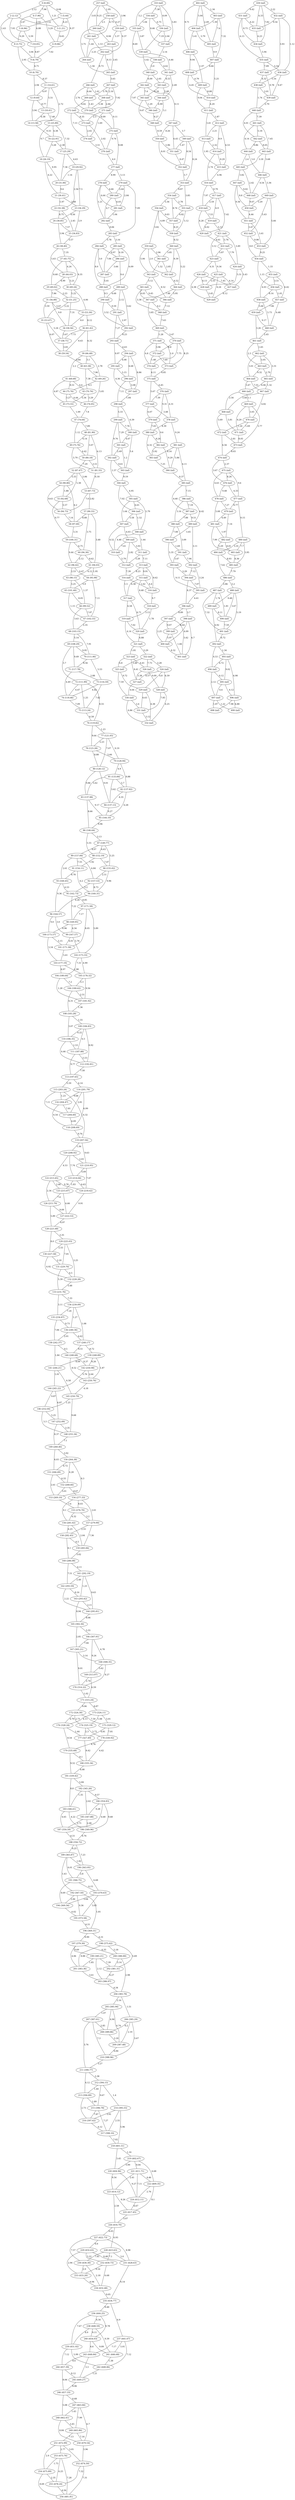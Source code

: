 graph G {
"0 (0.00)";
"1 (5.44)";
"2 (2.12)";
"3 (1.21)";
"4 (7.96)";
"5 (6.96)";
"6 (9.86)";
"7 (10.05)";
"8 (3.75)";
"9 (6.79)";
"10 (6.70)";
"11 (14.61)";
"12 (9.64)";
"13 (18.41)";
"14 (13.58)";
"15 (25.89)";
"16 (22.91)";
"17 (25.29)";
"18 (26.19)";
"19 (29.92)";
"20 (31.06)";
"21 (30.41)";
"22 (32.38)";
"23 (34.29)";
"24 (38.85)";
"25 (34.83)";
"26 (38.40)";
"27 (45.75)";
"28 (44.03)";
"29 (49.02)";
"30 (49.24)";
"31 (56.88)";
"32 (51.25)";
"33 (53.30)";
"34 (58.56)";
"35 (53.47)";
"36 (61.42)";
"37 (58.71)";
"38 (59.54)";
"39 (66.48)";
"40 (63.38)";
"41 (68.68)";
"42 (69.26)";
"43 (70.76)";
"44 (75.76)";
"45 (73.55)";
"46 (74.05)";
"47 (74.64)";
"48 (81.90)";
"49 (75.76)";
"50 (80.18)";
"51 (81.55)";
"52 (87.47)";
"53 (87.73)";
"54 (90.80)";
"55 (92.68)";
"56 (94.73)";
"57 (90.55)";
"58 (97.00)";
"59 (100.31)";
"60 (94.30)";
"61 (94.03)";
"62 (96.42)";
"63 (98.15)";
"64 (95.98)";
"65 (101.40)";
"66 (99.52)";
"67 (102.55)";
"68 (103.15)";
"69 (108.29)";
"70 (111.06)";
"71 (117.78)";
"72 (111.99)";
"73 (116.59)";
"74 (118.46)";
"75 (113.24)";
"76 (119.82)";
"77 (121.05)";
"78 (123.28)";
"79 (128.94)";
"80 (128.12)";
"81 (133.84)";
"82 (137.82)";
"83 (137.98)";
"84 (137.13)";
"85 (144.10)";
"86 (146.64)";
"87 (149.77)";
"88 (152.19)";
"89 (157.84)";
"90 (155.02)";
"91 (154.11)";
"92 (157.53)";
"93 (160.45)";
"94 (160.31)";
"95 (162.73)";
"96 (164.57)";
"97 (171.58)";
"98 (169.95)";
"99 (167.57)";
"100 (173.57)";
"101 (171.58)";
"102 (173.33)";
"103 (177.19)";
"104 (180.64)";
"105 (178.32)";
"106 (180.62)";
"107 (181.92)";
"108 (183.28)";
"109 (184.83)";
"110 (186.35)";
"111 (187.88)";
"112 (192.81)";
"113 (197.65)";
"114 (201.79)";
"115 (203.24)";
"116 (204.47)";
"117 (204.60)";
"118 (208.69)";
"119 (207.56)";
"120 (208.92)";
"121 (210.95)";
"122 (213.45)";
"123 (214.04)";
"124 (218.42)";
"125 (215.87)";
"126 (215.79)";
"127 (222.53)";
"128 (221.68)";
"129 (225.03)";
"130 (227.58)";
"131 (229.76)";
"132 (228.28)";
"133 (231.76)";
"134 (239.09)";
"135 (234.87)";
"136 (240.36)";
"137 (240.17)";
"138 (242.37)";
"139 (248.89)";
"140 (248.68)";
"141 (244.21)";
"142 (250.98)";
"143 (250.76)";
"144 (245.22)";
"145 (250.79)";
"146 (252.04)";
"147 (252.09)";
"148 (255.34)";
"149 (260.46)";
"150 (264.38)";
"151 (266.49)";
"152 (268.66)";
"153 (269.10)";
"154 (277.33)";
"155 (276.70)";
"156 (281.02)";
"157 (279.90)";
"158 (282.45)";
"159 (283.06)";
"160 (286.08)";
"161 (292.19)";
"162 (293.59)";
"163 (293.42)";
"164 (295.81)";
"165 (302.36)";
"166 (307.91)";
"167 (305.21)";
"168 (308.35)";
"169 (313.97)";
"170 (314.22)";
"171 (315.24)";
"172 (324.30)";
"173 (324.11)";
"174 (325.19)";
"175 (329.12)";
"176 (328.24)";
"177 (327.49)";
"178 (330.92)";
"179 (335.68)";
"180 (335.34)";
"181 (339.42)";
"182 (345.26)";
"183 (346.61)";
"184 (354.83)";
"185 (347.88)";
"186 (349.96)";
"187 (350.59)";
"188 (356.72)";
"189 (365.87)";
"190 (363.95)";
"191 (366.75)";
"192 (367.50)";
"193 (370.63)";
"194 (369.56)";
"195 (373.58)";
"196 (369.31)";
"197 (379.30)";
"198 (375.62)";
"199 (385.21)";
"200 (380.80)";
"201 (383.36)";
"202 (381.31)";
"203 (386.97)";
"204 (383.78)";
"205 (385.94)";
"206 (385.29)";
"207 (387.01)";
"208 (389.86)";
"209 (387.48)";
"210 (388.96)";
"211 (390.77)";
"212 (394.15)";
"213 (394.89)";
"214 (395.55)";
"215 (396.78)";
"216 (397.62)";
"217 (398.10)";
"218 (401.51)";
"219 (402.67)";
"220 (404.96)";
"221 (411.71)";
"222 (409.35)";
"223 (414.12)";
"224 (412.11)";
"225 (417.45)";
"226 (416.70)";
"227 (422.73)";
"228 (423.63)";
"229 (432.63)";
"230 (430.30)";
"231 (428.63)";
"232 (430.73)";
"233 (433.20)";
"234 (432.48)";
"235 (434.77)";
"236 (444.25)";
"237 (441.67)";
"238 (448.59)";
"239 (451.92)";
"240 (454.03)";
"241 (446.68)";
"242 (448.06)";
"243 (448.84)";
"244 (457.39)";
"245 (449.27)";
"246 (457.33)";
"247 (463.84)";
"248 (462.41)";
"249 (465.86)";
"250 (470.54)";
"251 (472.99)";
"252 (474.50)";
"253 (475.76)";
"254 (475.89)";
"255 (478.24)";
"256 (481.81)";
"257 (inf)";
"258 (inf)";
"259 (inf)";
"260 (inf)";
"261 (inf)";
"262 (inf)";
"263 (inf)";
"264 (inf)";
"265 (inf)";
"266 (inf)";
"267 (inf)";
"268 (inf)";
"269 (inf)";
"270 (inf)";
"271 (inf)";
"272 (inf)";
"273 (inf)";
"274 (inf)";
"275 (inf)";
"276 (inf)";
"277 (inf)";
"278 (inf)";
"279 (inf)";
"280 (inf)";
"281 (inf)";
"282 (inf)";
"283 (inf)";
"284 (inf)";
"285 (inf)";
"286 (inf)";
"287 (inf)";
"288 (inf)";
"289 (inf)";
"290 (inf)";
"291 (inf)";
"292 (inf)";
"293 (inf)";
"294 (inf)";
"295 (inf)";
"296 (inf)";
"297 (inf)";
"298 (inf)";
"299 (inf)";
"300 (inf)";
"301 (inf)";
"302 (inf)";
"303 (inf)";
"304 (inf)";
"305 (inf)";
"306 (inf)";
"307 (inf)";
"308 (inf)";
"309 (inf)";
"310 (inf)";
"311 (inf)";
"312 (inf)";
"313 (inf)";
"314 (inf)";
"315 (inf)";
"316 (inf)";
"317 (inf)";
"318 (inf)";
"319 (inf)";
"320 (inf)";
"321 (inf)";
"322 (inf)";
"323 (inf)";
"324 (inf)";
"325 (inf)";
"326 (inf)";
"327 (inf)";
"328 (inf)";
"329 (inf)";
"330 (inf)";
"331 (inf)";
"332 (inf)";
"333 (inf)";
"334 (inf)";
"335 (inf)";
"336 (inf)";
"337 (inf)";
"338 (inf)";
"339 (inf)";
"340 (inf)";
"341 (inf)";
"342 (inf)";
"343 (inf)";
"344 (inf)";
"345 (inf)";
"346 (inf)";
"347 (inf)";
"348 (inf)";
"349 (inf)";
"350 (inf)";
"351 (inf)";
"352 (inf)";
"353 (inf)";
"354 (inf)";
"355 (inf)";
"356 (inf)";
"357 (inf)";
"358 (inf)";
"359 (inf)";
"360 (inf)";
"361 (inf)";
"362 (inf)";
"363 (inf)";
"364 (inf)";
"365 (inf)";
"366 (inf)";
"367 (inf)";
"368 (inf)";
"369 (inf)";
"370 (inf)";
"371 (inf)";
"372 (inf)";
"373 (inf)";
"374 (inf)";
"375 (inf)";
"376 (inf)";
"377 (inf)";
"378 (inf)";
"379 (inf)";
"380 (inf)";
"381 (inf)";
"382 (inf)";
"383 (inf)";
"384 (inf)";
"385 (inf)";
"386 (inf)";
"387 (inf)";
"388 (inf)";
"389 (inf)";
"390 (inf)";
"391 (inf)";
"392 (inf)";
"393 (inf)";
"394 (inf)";
"395 (inf)";
"396 (inf)";
"397 (inf)";
"398 (inf)";
"399 (inf)";
"400 (inf)";
"401 (inf)";
"402 (inf)";
"403 (inf)";
"404 (inf)";
"405 (inf)";
"406 (inf)";
"407 (inf)";
"408 (inf)";
"409 (inf)";
"410 (inf)";
"411 (inf)";
"412 (inf)";
"413 (inf)";
"414 (inf)";
"415 (inf)";
"416 (inf)";
"417 (inf)";
"418 (inf)";
"419 (inf)";
"420 (inf)";
"421 (inf)";
"422 (inf)";
"423 (inf)";
"424 (inf)";
"425 (inf)";
"426 (inf)";
"427 (inf)";
"428 (inf)";
"429 (inf)";
"430 (inf)";
"431 (inf)";
"432 (inf)";
"433 (inf)";
"434 (inf)";
"435 (inf)";
"436 (inf)";
"437 (inf)";
"438 (inf)";
"439 (inf)";
"440 (inf)";
"441 (inf)";
"442 (inf)";
"443 (inf)";
"444 (inf)";
"445 (inf)";
"446 (inf)";
"447 (inf)";
"448 (inf)";
"449 (inf)";
"450 (inf)";
"451 (inf)";
"452 (inf)";
"453 (inf)";
"454 (inf)";
"455 (inf)";
"456 (inf)";
"457 (inf)";
"458 (inf)";
"459 (inf)";
"460 (inf)";
"461 (inf)";
"462 (inf)";
"463 (inf)";
"464 (inf)";
"465 (inf)";
"466 (inf)";
"467 (inf)";
"468 (inf)";
"469 (inf)";
"470 (inf)";
"471 (inf)";
"472 (inf)";
"473 (inf)";
"474 (inf)";
"475 (inf)";
"476 (inf)";
"477 (inf)";
"478 (inf)";
"479 (inf)";
"480 (inf)";
"481 (inf)";
"482 (inf)";
"483 (inf)";
"484 (inf)";
"485 (inf)";
"486 (inf)";
"487 (inf)";
"488 (inf)";
"489 (inf)";
"490 (inf)";
"491 (inf)";
"492 (inf)";
"493 (inf)";
"494 (inf)";
"495 (inf)";
"496 (inf)";
"497 (inf)";
"498 (inf)";
"499 (inf)";
"137 (240.17)" -- "140 (248.68)" [label="8.51"];
"364 (inf)" -- "366 (inf)" [label="5.95"];
"392 (inf)" -- "395 (inf)" [label="3.24"];
"484 (inf)" -- "485 (inf)" [label="8.93"];
"32 (51.25)" -- "35 (53.47)" [label="2.22"];
"219 (402.67)" -- "220 (404.96)" [label="3.99"];
"487 (inf)" -- "489 (inf)" [label="1.74"];
"408 (inf)" -- "409 (inf)" [label="4.79"];
"216 (397.62)" -- "217 (398.10)" [label="4.12"];
"231 (428.63)" -- "235 (434.77)" [label="6.14"];
"486 (inf)" -- "488 (inf)" [label="5.2"];
"200 (380.80)" -- "202 (381.31)" [label="3.14"];
"310 (inf)" -- "312 (inf)" [label="5.79"];
"461 (inf)" -- "462 (inf)" [label="1.65"];
"354 (inf)" -- "357 (inf)" [label="8.74"];
"479 (inf)" -- "481 (inf)" [label="4.49"];
"313 (inf)" -- "315 (inf)" [label="9.91"];
"47 (74.64)" -- "49 (75.76)" [label="1.12"];
"66 (99.52)" -- "68 (103.15)" [label="3.63"];
"316 (inf)" -- "318 (inf)" [label="9.7"];
"228 (423.63)" -- "232 (430.73)" [label="7.1"];
"323 (inf)" -- "327 (inf)" [label="8.41"];
"360 (inf)" -- "361 (inf)" [label="3.85"];
"460 (inf)" -- "461 (inf)" [label="2.45"];
"421 (inf)" -- "424 (inf)" [label="3.49"];
"134 (239.09)" -- "135 (234.87)" [label="7.24"];
"98 (169.95)" -- "100 (173.57)" [label="6.96"];
"391 (inf)" -- "393 (inf)" [label="3.47"];
"403 (inf)" -- "404 (inf)" [label="1.39"];
"76 (119.82)" -- "78 (123.28)" [label="9.64"];
"285 (inf)" -- "286 (inf)" [label="9.18"];
"298 (inf)" -- "300 (inf)" [label="6.39"];
"254 (475.89)" -- "255 (478.24)" [label="2.35"];
"104 (180.64)" -- "107 (181.92)" [label="1.28"];
"0 (0.00)" -- "1 (5.44)" [label="9.04"];
"257 (inf)" -- "260 (inf)" [label="9.25"];
"171 (315.24)" -- "173 (324.11)" [label="8.87"];
"27 (45.75)" -- "28 (44.03)" [label="4.24"];
"475 (inf)" -- "478 (inf)" [label="4.63"];
"205 (385.94)" -- "208 (389.86)" [label="4.94"];
"241 (446.68)" -- "242 (448.06)" [label="1.38"];
"79 (128.94)" -- "81 (133.84)" [label="4.9"];
"95 (162.73)" -- "97 (171.58)" [label="8.85"];
"128 (221.68)" -- "130 (227.58)" [label="8.0"];
"425 (inf)" -- "427 (inf)" [label="4.14"];
"308 (inf)" -- "311 (inf)" [label="1.44"];
"181 (339.42)" -- "183 (346.61)" [label="8.8"];
"341 (inf)" -- "343 (inf)" [label="4.53"];
"100 (173.57)" -- "103 (177.19)" [label="5.54"];
"43 (70.76)" -- "46 (74.05)" [label="3.29"];
"245 (449.27)" -- "246 (457.33)" [label="8.06"];
"356 (inf)" -- "357 (inf)" [label="9.03"];
"364 (inf)" -- "367 (inf)" [label="7.48"];
"41 (68.68)" -- "43 (70.76)" [label="6.6"];
"459 (inf)" -- "461 (inf)" [label="3.26"];
"411 (inf)" -- "413 (inf)" [label="3.41"];
"264 (inf)" -- "265 (inf)" [label="1.56"];
"187 (350.59)" -- "188 (356.72)" [label="6.51"];
"29 (49.02)" -- "31 (56.88)" [label="7.86"];
"252 (474.50)" -- "256 (481.81)" [label="7.31"];
"222 (409.35)" -- "225 (417.45)" [label="8.1"];
"441 (inf)" -- "443 (inf)" [label="7.45"];
"38 (59.54)" -- "40 (63.38)" [label="3.84"];
"347 (inf)" -- "349 (inf)" [label="3.7"];
"235 (434.77)" -- "237 (441.67)" [label="6.9"];
"232 (430.73)" -- "234 (432.48)" [label="6.68"];
"2 (2.12)" -- "3 (1.21)" [label="2.42"];
"44 (75.76)" -- "45 (73.55)" [label="3.27"];
"162 (293.59)" -- "164 (295.81)" [label="2.22"];
"72 (111.99)" -- "74 (118.46)" [label="6.47"];
"220 (404.96)" -- "224 (412.11)" [label="9.27"];
"487 (inf)" -- "491 (inf)" [label="7.32"];
"257 (inf)" -- "261 (inf)" [label="3.03"];
"478 (inf)" -- "481 (inf)" [label="3.08"];
"323 (inf)" -- "326 (inf)" [label="6.41"];
"144 (245.22)" -- "146 (252.04)" [label="9.87"];
"447 (inf)" -- "450 (inf)" [label="8.8"];
"372 (inf)" -- "374 (inf)" [label="1.48"];
"273 (inf)" -- "276 (inf)" [label="2.02"];
"127 (222.53)" -- "128 (221.68)" [label="4.97"];
"136 (240.36)" -- "138 (242.37)" [label="2.01"];
"152 (268.66)" -- "154 (277.33)" [label="8.67"];
"300 (inf)" -- "303 (inf)" [label="5.4"];
"407 (inf)" -- "410 (inf)" [label="5.25"];
"319 (inf)" -- "320 (inf)" [label="7.02"];
"89 (157.84)" -- "91 (154.11)" [label="7.55"];
"78 (123.28)" -- "79 (128.94)" [label="5.66"];
"210 (388.96)" -- "211 (390.77)" [label="3.27"];
"224 (412.11)" -- "225 (417.45)" [label="6.67"];
"197 (379.30)" -- "200 (380.80)" [label="6.35"];
"314 (inf)" -- "317 (inf)" [label="1.5"];
"17 (25.29)" -- "20 (31.06)" [label="7.36"];
"353 (inf)" -- "354 (inf)" [label="8.87"];
"30 (49.24)" -- "32 (51.25)" [label="5.22"];
"430 (inf)" -- "433 (inf)" [label="4.33"];
"97 (171.58)" -- "102 (173.33)" [label="5.89"];
"330 (inf)" -- "332 (inf)" [label="6.86"];
"34 (58.56)" -- "37 (58.71)" [label="3.67"];
"301 (inf)" -- "303 (inf)" [label="1.2"];
"472 (inf)" -- "474 (inf)" [label="6.56"];
"170 (314.22)" -- "171 (315.24)" [label="1.02"];
"262 (inf)" -- "265 (inf)" [label="8.13"];
"481 (inf)" -- "483 (inf)" [label="7.99"];
"173 (324.11)" -- "174 (325.19)" [label="1.08"];
"375 (inf)" -- "377 (inf)" [label="5.67"];
"493 (inf)" -- "496 (inf)" [label="6.98"];
"258 (inf)" -- "260 (inf)" [label="2.5"];
"267 (inf)" -- "270 (inf)" [label="7.92"];
"345 (inf)" -- "348 (inf)" [label="9.67"];
"64 (95.98)" -- "67 (102.55)" [label="7.11"];
"403 (inf)" -- "407 (inf)" [label="7.32"];
"67 (102.55)" -- "68 (103.15)" [label="2.35"];
"363 (inf)" -- "365 (inf)" [label="3.12"];
"304 (inf)" -- "306 (inf)" [label="7.02"];
"31 (56.88)" -- "35 (53.47)" [label="3.59"];
"99 (167.57)" -- "101 (171.58)" [label="4.01"];
"340 (inf)" -- "342 (inf)" [label="6.09"];
"143 (250.76)" -- "145 (250.79)" [label="4.18"];
"358 (inf)" -- "360 (inf)" [label="6.52"];
"399 (inf)" -- "400 (inf)" [label="5.97"];
"184 (354.83)" -- "185 (347.88)" [label="9.28"];
"426 (inf)" -- "427 (inf)" [label="7.45"];
"68 (103.15)" -- "69 (108.29)" [label="5.14"];
"419 (inf)" -- "421 (inf)" [label="5.12"];
"359 (inf)" -- "362 (inf)" [label="2.0"];
"79 (128.94)" -- "82 (137.82)" [label="8.88"];
"430 (inf)" -- "431 (inf)" [label="9.42"];
"130 (227.58)" -- "132 (228.28)" [label="6.92"];
"376 (inf)" -- "379 (inf)" [label="9.31"];
"55 (92.68)" -- "59 (100.31)" [label="9.77"];
"299 (inf)" -- "302 (inf)" [label="9.76"];
"469 (inf)" -- "471 (inf)" [label="8.29"];
"455 (inf)" -- "457 (inf)" [label="6.42"];
"427 (inf)" -- "429 (inf)" [label="6.12"];
"65 (101.40)" -- "66 (99.52)" [label="8.05"];
"133 (231.76)" -- "135 (234.87)" [label="3.11"];
"475 (inf)" -- "477 (inf)" [label="9.6"];
"221 (411.71)" -- "223 (414.12)" [label="2.41"];
"411 (inf)" -- "412 (inf)" [label="1.87"];
"191 (366.75)" -- "194 (369.56)" [label="8.69"];
"52 (87.47)" -- "53 (87.73)" [label="5.06"];
"87 (149.77)" -- "89 (157.84)" [label="8.07"];
"397 (inf)" -- "399 (inf)" [label="9.07"];
"108 (183.28)" -- "110 (186.35)" [label="3.07"];
"324 (inf)" -- "328 (inf)" [label="6.59"];
"366 (inf)" -- "368 (inf)" [label="7.12"];
"250 (470.54)" -- "252 (474.50)" [label="3.96"];
"455 (inf)" -- "456 (inf)" [label="3.51"];
"465 (inf)" -- "467 (inf)" [label="1.32"];
"244 (457.39)" -- "246 (457.33)" [label="8.06"];
"206 (385.29)" -- "208 (389.86)" [label="8.2"];
"169 (313.97)" -- "171 (315.24)" [label="6.59"];
"330 (inf)" -- "331 (inf)" [label="3.4"];
"4 (7.96)" -- "6 (9.86)" [label="3.29"];
"39 (66.48)" -- "40 (63.38)" [label="3.1"];
"307 (inf)" -- "309 (inf)" [label="6.03"];
"71 (117.78)" -- "73 (116.59)" [label="2.88"];
"177 (327.49)" -- "180 (335.34)" [label="8.42"];
"32 (51.25)" -- "34 (58.56)" [label="7.31"];
"418 (inf)" -- "419 (inf)" [label="7.53"];
"123 (214.04)" -- "125 (215.87)" [label="1.83"];
"70 (111.06)" -- "73 (116.59)" [label="5.53"];
"35 (53.47)" -- "37 (58.71)" [label="5.24"];
"420 (inf)" -- "422 (inf)" [label="4.61"];
"149 (260.46)" -- "150 (264.38)" [label="3.92"];
"141 (244.21)" -- "145 (250.79)" [label="6.58"];
"334 (inf)" -- "335 (inf)" [label="1.04"];
"484 (inf)" -- "486 (inf)" [label="7.62"];
"41 (68.68)" -- "45 (73.55)" [label="4.87"];
"229 (432.63)" -- "231 (428.63)" [label="8.48"];
"253 (475.76)" -- "256 (481.81)" [label="7.28"];
"444 (inf)" -- "445 (inf)" [label="2.4"];
"196 (369.31)" -- "197 (379.30)" [label="9.99"];
"324 (inf)" -- "327 (inf)" [label="8.57"];
"343 (inf)" -- "345 (inf)" [label="6.34"];
"443 (inf)" -- "446 (inf)" [label="3.68"];
"367 (inf)" -- "368 (inf)" [label="4.2"];
"336 (inf)" -- "339 (inf)" [label="7.19"];
"398 (inf)" -- "400 (inf)" [label="4.09"];
"414 (inf)" -- "416 (inf)" [label="2.74"];
"494 (inf)" -- "495 (inf)" [label="6.12"];
"363 (inf)" -- "366 (inf)" [label="8.52"];
"151 (266.49)" -- "153 (269.10)" [label="2.61"];
"243 (448.84)" -- "245 (449.27)" [label="3.3"];
"238 (448.59)" -- "241 (446.68)" [label="9.39"];
"451 (inf)" -- "452 (inf)" [label="3.47"];
"389 (inf)" -- "390 (inf)" [label="3.45"];
"92 (157.53)" -- "95 (162.73)" [label="5.2"];
"282 (inf)" -- "283 (inf)" [label="8.84"];
"157 (279.90)" -- "159 (283.06)" [label="7.36"];
"430 (inf)" -- "432 (inf)" [label="3.22"];
"464 (inf)" -- "467 (inf)" [label="7.55"];
"247 (463.84)" -- "249 (465.86)" [label="7.99"];
"13 (18.41)" -- "14 (13.58)" [label="6.38"];
"413 (inf)" -- "415 (inf)" [label="1.95"];
"92 (157.53)" -- "94 (160.31)" [label="8.73"];
"426 (inf)" -- "429 (inf)" [label="6.38"];
"442 (inf)" -- "444 (inf)" [label="9.86"];
"91 (154.11)" -- "93 (160.45)" [label="6.78"];
"318 (inf)" -- "319 (inf)" [label="3.13"];
"266 (inf)" -- "269 (inf)" [label="4.64"];
"485 (inf)" -- "486 (inf)" [label="7.79"];
"40 (63.38)" -- "42 (69.26)" [label="7.96"];
"279 (inf)" -- "281 (inf)" [label="2.84"];
"6 (9.86)" -- "9 (6.79)" [label="7.02"];
"379 (inf)" -- "382 (inf)" [label="9.6"];
"299 (inf)" -- "301 (inf)" [label="7.29"];
"188 (356.72)" -- "189 (365.87)" [label="9.25"];
"269 (inf)" -- "272 (inf)" [label="4.82"];
"211 (390.77)" -- "212 (394.15)" [label="3.38"];
"347 (inf)" -- "351 (inf)" [label="6.43"];
"347 (inf)" -- "350 (inf)" [label="8.26"];
"333 (inf)" -- "337 (inf)" [label="5.83"];
"182 (345.26)" -- "185 (347.88)" [label="2.62"];
"36 (61.42)" -- "37 (58.71)" [label="7.73"];
"77 (121.05)" -- "78 (123.28)" [label="2.23"];
"220 (404.96)" -- "223 (414.12)" [label="9.54"];
"335 (inf)" -- "339 (inf)" [label="3.87"];
"389 (inf)" -- "392 (inf)" [label="3.11"];
"339 (inf)" -- "340 (inf)" [label="5.42"];
"215 (396.78)" -- "217 (398.10)" [label="7.27"];
"354 (inf)" -- "355 (inf)" [label="2.78"];
"469 (inf)" -- "473 (inf)" [label="3.77"];
"476 (inf)" -- "478 (inf)" [label="9.48"];
"142 (250.98)" -- "144 (245.22)" [label="5.76"];
"442 (inf)" -- "443 (inf)" [label="8.05"];
"457 (inf)" -- "460 (inf)" [label="6.48"];
"496 (inf)" -- "498 (inf)" [label="7.98"];
"239 (451.92)" -- "244 (457.39)" [label="7.12"];
"19 (29.92)" -- "20 (31.06)" [label="1.14"];
"348 (inf)" -- "350 (inf)" [label="8.59"];
"445 (inf)" -- "448 (inf)" [label="2.42"];
"60 (94.30)" -- "62 (96.42)" [label="2.12"];
"30 (49.24)" -- "33 (53.30)" [label="4.06"];
"295 (inf)" -- "297 (inf)" [label="4.36"];
"227 (422.73)" -- "230 (430.30)" [label="7.57"];
"381 (inf)" -- "384 (inf)" [label="5.86"];
"15 (25.89)" -- "18 (26.19)" [label="9.7"];
"174 (325.19)" -- "178 (330.92)" [label="5.73"];
"154 (277.33)" -- "157 (279.90)" [label="2.61"];
"248 (462.41)" -- "249 (465.86)" [label="3.45"];
"205 (385.94)" -- "207 (387.01)" [label="1.07"];
"150 (264.38)" -- "151 (266.49)" [label="6.72"];
"356 (inf)" -- "359 (inf)" [label="3.82"];
"474 (inf)" -- "476 (inf)" [label="3.67"];
"197 (379.30)" -- "199 (385.21)" [label="9.69"];
"322 (inf)" -- "324 (inf)" [label="3.28"];
"267 (inf)" -- "269 (inf)" [label="3.78"];
"228 (423.63)" -- "231 (428.63)" [label="5.0"];
"227 (422.73)" -- "231 (428.63)" [label="8.98"];
"75 (113.24)" -- "76 (119.82)" [label="6.58"];
"174 (325.19)" -- "177 (327.49)" [label="2.3"];
"314 (inf)" -- "316 (inf)" [label="1.62"];
"459 (inf)" -- "460 (inf)" [label="9.17"];
"175 (329.12)" -- "178 (330.92)" [label="7.81"];
"119 (207.56)" -- "121 (210.95)" [label="9.63"];
"112 (192.81)" -- "113 (197.65)" [label="7.58"];
"253 (475.76)" -- "255 (478.24)" [label="6.25"];
"327 (inf)" -- "330 (inf)" [label="4.64"];
"83 (137.98)" -- "86 (146.64)" [label="8.66"];
"185 (347.88)" -- "186 (349.96)" [label="2.08"];
"93 (160.45)" -- "95 (162.73)" [label="6.53"];
"156 (281.02)" -- "159 (283.06)" [label="2.04"];
"164 (295.81)" -- "165 (302.36)" [label="8.06"];
"207 (387.01)" -- "208 (389.86)" [label="2.85"];
"180 (335.34)" -- "181 (339.42)" [label="4.08"];
"157 (279.90)" -- "158 (282.45)" [label="2.55"];
"26 (38.40)" -- "28 (44.03)" [label="5.63"];
"76 (119.82)" -- "77 (121.05)" [label="1.23"];
"182 (345.26)" -- "184 (354.83)" [label="9.57"];
"268 (inf)" -- "271 (inf)" [label="2.84"];
"214 (395.55)" -- "217 (398.10)" [label="2.55"];
"263 (inf)" -- "264 (inf)" [label="2.25"];
"83 (137.98)" -- "85 (144.10)" [label="9.17"];
"173 (324.11)" -- "176 (328.24)" [label="4.13"];
"324 (inf)" -- "329 (inf)" [label="4.8"];
"359 (inf)" -- "361 (inf)" [label="2.96"];
"111 (187.88)" -- "112 (192.81)" [label="5.53"];
"345 (inf)" -- "346 (inf)" [label="1.29"];
"104 (180.64)" -- "106 (180.62)" [label="7.2"];
"20 (31.06)" -- "21 (30.41)" [label="9.6"];
"417 (inf)" -- "418 (inf)" [label="2.59"];
"380 (inf)" -- "382 (inf)" [label="8.24"];
"291 (inf)" -- "292 (inf)" [label="2.97"];
"240 (454.03)" -- "243 (448.84)" [label="6.6"];
"403 (inf)" -- "405 (inf)" [label="7.6"];
"189 (365.87)" -- "190 (363.95)" [label="1.92"];
"455 (inf)" -- "458 (inf)" [label="4.03"];
"46 (74.05)" -- "47 (74.64)" [label="7.8"];
"355 (inf)" -- "357 (inf)" [label="6.82"];
"398 (inf)" -- "401 (inf)" [label="6.7"];
"299 (inf)" -- "300 (inf)" [label="7.76"];
"414 (inf)" -- "415 (inf)" [label="8.29"];
"287 (inf)" -- "288 (inf)" [label="5.41"];
"480 (inf)" -- "484 (inf)" [label="3.35"];
"12 (9.64)" -- "14 (13.58)" [label="3.94"];
"35 (53.47)" -- "38 (59.54)" [label="6.07"];
"178 (330.92)" -- "179 (335.68)" [label="4.76"];
"425 (inf)" -- "429 (inf)" [label="4.24"];
"407 (inf)" -- "408 (inf)" [label="8.66"];
"390 (inf)" -- "393 (inf)" [label="5.35"];
"249 (465.86)" -- "251 (472.99)" [label="7.13"];
"212 (394.15)" -- "213 (394.89)" [label="1.44"];
"10 (6.70)" -- "11 (14.61)" [label="8.37"];
"294 (inf)" -- "295 (inf)" [label="4.08"];
"115 (203.24)" -- "117 (204.60)" [label="7.11"];
"380 (inf)" -- "383 (inf)" [label="4.32"];
"139 (248.89)" -- "141 (244.21)" [label="8.09"];
"236 (444.25)" -- "239 (451.92)" [label="7.67"];
"213 (394.89)" -- "215 (396.78)" [label="1.89"];
"138 (242.37)" -- "141 (244.21)" [label="1.84"];
"325 (inf)" -- "329 (inf)" [label="9.72"];
"0 (0.00)" -- "4 (7.96)" [label="7.96"];
"22 (32.38)" -- "25 (34.83)" [label="2.45"];
"194 (369.56)" -- "195 (373.58)" [label="4.02"];
"423 (inf)" -- "426 (inf)" [label="4.31"];
"126 (215.79)" -- "127 (222.53)" [label="9.09"];
"94 (160.31)" -- "96 (164.57)" [label="4.26"];
"446 (inf)" -- "448 (inf)" [label="4.54"];
"167 (305.21)" -- "168 (308.35)" [label="3.14"];
"173 (324.11)" -- "175 (329.12)" [label="5.01"];
"244 (457.39)" -- "245 (449.27)" [label="8.12"];
"115 (203.24)" -- "116 (204.47)" [label="1.23"];
"68 (103.15)" -- "70 (111.06)" [label="7.91"];
"122 (213.45)" -- "124 (218.42)" [label="9.78"];
"72 (111.99)" -- "75 (113.24)" [label="1.25"];
"238 (448.59)" -- "240 (454.03)" [label="9.11"];
"69 (108.29)" -- "71 (117.78)" [label="9.49"];
"158 (282.45)" -- "160 (286.08)" [label="8.1"];
"461 (inf)" -- "463 (inf)" [label="2.3"];
"2 (2.12)" -- "8 (3.75)" [label="1.63"];
"54 (90.80)" -- "55 (92.68)" [label="1.88"];
"406 (inf)" -- "409 (inf)" [label="1.07"];
"65 (101.40)" -- "67 (102.55)" [label="1.15"];
"350 (inf)" -- "352 (inf)" [label="8.01"];
"135 (234.87)" -- "136 (240.36)" [label="9.73"];
"51 (81.55)" -- "53 (87.73)" [label="6.18"];
"214 (395.55)" -- "218 (401.51)" [label="5.96"];
"396 (inf)" -- "398 (inf)" [label="3.7"];
"160 (286.08)" -- "162 (293.59)" [label="7.51"];
"103 (177.19)" -- "105 (178.32)" [label="1.98"];
"432 (inf)" -- "436 (inf)" [label="1.12"];
"33 (53.30)" -- "34 (58.56)" [label="8.0"];
"326 (inf)" -- "327 (inf)" [label="3.38"];
"368 (inf)" -- "369 (inf)" [label="7.63"];
"106 (180.62)" -- "107 (181.92)" [label="2.51"];
"428 (inf)" -- "429 (inf)" [label="3.45"];
"247 (463.84)" -- "248 (462.41)" [label="1.43"];
"417 (inf)" -- "419 (inf)" [label="6.9"];
"191 (366.75)" -- "193 (370.63)" [label="6.15"];
"53 (87.73)" -- "56 (94.73)" [label="7.0"];
"445 (inf)" -- "447 (inf)" [label="3.82"];
"130 (227.58)" -- "131 (229.76)" [label="2.18"];
"274 (inf)" -- "276 (inf)" [label="3.51"];
"409 (inf)" -- "411 (inf)" [label="9.04"];
"295 (inf)" -- "296 (inf)" [label="5.15"];
"480 (inf)" -- "483 (inf)" [label="7.7"];
"437 (inf)" -- "438 (inf)" [label="4.32"];
"110 (186.35)" -- "111 (187.88)" [label="1.53"];
"350 (inf)" -- "351 (inf)" [label="5.96"];
"129 (225.03)" -- "131 (229.76)" [label="7.81"];
"321 (inf)" -- "323 (inf)" [label="1.81"];
"395 (inf)" -- "396 (inf)" [label="6.61"];
"151 (266.49)" -- "152 (268.66)" [label="6.55"];
"336 (inf)" -- "337 (inf)" [label="2.04"];
"111 (187.88)" -- "113 (197.65)" [label="9.77"];
"273 (inf)" -- "274 (inf)" [label="2.02"];
"139 (248.89)" -- "143 (250.76)" [label="1.87"];
"410 (inf)" -- "411 (inf)" [label="4.29"];
"171 (315.24)" -- "172 (324.30)" [label="9.06"];
"305 (inf)" -- "308 (inf)" [label="5.79"];
"122 (213.45)" -- "125 (215.87)" [label="2.46"];
"373 (inf)" -- "375 (inf)" [label="4.85"];
"400 (inf)" -- "401 (inf)" [label="8.32"];
"426 (inf)" -- "428 (inf)" [label="6.13"];
"452 (inf)" -- "454 (inf)" [label="8.8"];
"248 (462.41)" -- "250 (470.54)" [label="8.84"];
"73 (116.59)" -- "74 (118.46)" [label="4.42"];
"257 (inf)" -- "259 (inf)" [label="3.96"];
"305 (inf)" -- "307 (inf)" [label="1.64"];
"349 (inf)" -- "353 (inf)" [label="8.24"];
"430 (inf)" -- "434 (inf)" [label="7.82"];
"103 (177.19)" -- "104 (180.64)" [label="8.97"];
"57 (90.55)" -- "58 (97.00)" [label="8.88"];
"207 (387.01)" -- "211 (390.77)" [label="3.76"];
"488 (inf)" -- "490 (inf)" [label="3.67"];
"62 (96.42)" -- "63 (98.15)" [label="2.53"];
"254 (475.89)" -- "256 (481.81)" [label="8.69"];
"280 (inf)" -- "282 (inf)" [label="4.7"];
"361 (inf)" -- "362 (inf)" [label="2.85"];
"52 (87.47)" -- "54 (90.80)" [label="3.33"];
"457 (inf)" -- "459 (inf)" [label="7.06"];
"42 (69.26)" -- "44 (75.76)" [label="6.5"];
"140 (248.68)" -- "143 (250.76)" [label="8.52"];
"377 (inf)" -- "379 (inf)" [label="6.07"];
"18 (26.19)" -- "21 (30.41)" [label="4.22"];
"181 (339.42)" -- "182 (345.26)" [label="5.84"];
"454 (inf)" -- "456 (inf)" [label="1.15"];
"184 (354.83)" -- "187 (350.59)" [label="6.68"];
"402 (inf)" -- "403 (inf)" [label="1.34"];
"298 (inf)" -- "299 (inf)" [label="5.33"];
"149 (260.46)" -- "151 (266.49)" [label="6.03"];
"343 (inf)" -- "344 (inf)" [label="3.48"];
"230 (430.30)" -- "234 (432.48)" [label="2.18"];
"102 (173.33)" -- "105 (178.32)" [label="4.99"];
"321 (inf)" -- "322 (inf)" [label="5.29"];
"8 (3.75)" -- "9 (6.79)" [label="3.04"];
"0 (0.00)" -- "3 (1.21)" [label="1.21"];
"339 (inf)" -- "341 (inf)" [label="6.46"];
"422 (inf)" -- "423 (inf)" [label="5.87"];
"27 (45.75)" -- "30 (49.24)" [label="9.35"];
"223 (414.12)" -- "225 (417.45)" [label="8.26"];
"384 (inf)" -- "385 (inf)" [label="8.37"];
"110 (186.35)" -- "112 (192.81)" [label="6.46"];
"90 (155.02)" -- "94 (160.31)" [label="9.96"];
"293 (inf)" -- "294 (inf)" [label="6.63"];
"237 (441.67)" -- "243 (448.84)" [label="7.17"];
"146 (252.04)" -- "148 (255.34)" [label="3.3"];
"253 (475.76)" -- "254 (475.89)" [label="1.73"];
"43 (70.76)" -- "45 (73.55)" [label="5.34"];
"192 (367.50)" -- "194 (369.56)" [label="2.06"];
"198 (375.62)" -- "201 (383.36)" [label="8.88"];
"255 (478.24)" -- "256 (481.81)" [label="4.56"];
"195 (373.58)" -- "196 (369.31)" [label="6.51"];
"102 (173.33)" -- "104 (180.64)" [label="7.31"];
"437 (inf)" -- "439 (inf)" [label="9.78"];
"49 (75.76)" -- "50 (80.18)" [label="4.42"];
"212 (394.15)" -- "215 (396.78)" [label="9.67"];
"150 (264.38)" -- "152 (268.66)" [label="4.28"];
"252 (474.50)" -- "255 (478.24)" [label="7.32"];
"480 (inf)" -- "485 (inf)" [label="3.95"];
"117 (204.60)" -- "118 (208.69)" [label="4.09"];
"28 (44.03)" -- "30 (49.24)" [label="5.21"];
"208 (389.86)" -- "209 (387.48)" [label="3.18"];
"306 (inf)" -- "308 (inf)" [label="1.52"];
"352 (inf)" -- "353 (inf)" [label="5.7"];
"63 (98.15)" -- "65 (101.40)" [label="3.25"];
"236 (444.25)" -- "240 (454.03)" [label="9.78"];
"440 (inf)" -- "442 (inf)" [label="4.01"];
"452 (inf)" -- "453 (inf)" [label="9.98"];
"306 (inf)" -- "307 (inf)" [label="3.58"];
"139 (248.89)" -- "142 (250.98)" [label="8.26"];
"307 (inf)" -- "310 (inf)" [label="4.52"];
"275 (inf)" -- "276 (inf)" [label="9.74"];
"33 (53.30)" -- "36 (61.42)" [label="8.12"];
"285 (inf)" -- "287 (inf)" [label="7.84"];
"286 (inf)" -- "287 (inf)" [label="3.66"];
"416 (inf)" -- "417 (inf)" [label="9.79"];
"113 (197.65)" -- "114 (201.79)" [label="4.14"];
"486 (inf)" -- "487 (inf)" [label="2.86"];
"257 (inf)" -- "258 (inf)" [label="1.95"];
"113 (197.65)" -- "115 (203.24)" [label="5.59"];
"4 (7.96)" -- "5 (6.96)" [label="2.47"];
"451 (inf)" -- "453 (inf)" [label="3.41"];
"114 (201.79)" -- "116 (204.47)" [label="9.68"];
"370 (inf)" -- "373 (inf)" [label="8.25"];
"189 (365.87)" -- "192 (367.50)" [label="1.63"];
"228 (423.63)" -- "230 (430.30)" [label="7.81"];
"108 (183.28)" -- "109 (184.83)" [label="1.55"];
"482 (inf)" -- "483 (inf)" [label="8.01"];
"204 (383.78)" -- "205 (385.94)" [label="2.16"];
"439 (inf)" -- "440 (inf)" [label="2.79"];
"337 (inf)" -- "338 (inf)" [label="2.14"];
"269 (inf)" -- "270 (inf)" [label="1.43"];
"359 (inf)" -- "363 (inf)" [label="5.06"];
"308 (inf)" -- "310 (inf)" [label="4.48"];
"197 (379.30)" -- "201 (383.36)" [label="4.06"];
"90 (155.02)" -- "92 (157.53)" [label="2.51"];
"18 (26.19)" -- "20 (31.06)" [label="9.95"];
"431 (inf)" -- "433 (inf)" [label="4.22"];
"267 (inf)" -- "268 (inf)" [label="2.16"];
"152 (268.66)" -- "153 (269.10)" [label="3.01"];
"215 (396.78)" -- "216 (397.62)" [label="7.87"];
"370 (inf)" -- "374 (inf)" [label="7.75"];
"74 (118.46)" -- "75 (113.24)" [label="7.09"];
"470 (inf)" -- "471 (inf)" [label="1.69"];
"227 (422.73)" -- "229 (432.63)" [label="9.9"];
"425 (inf)" -- "428 (inf)" [label="5.55"];
"236 (444.25)" -- "238 (448.59)" [label="4.34"];
"492 (inf)" -- "493 (inf)" [label="1.34"];
"360 (inf)" -- "362 (inf)" [label="8.39"];
"147 (252.09)" -- "148 (255.34)" [label="3.35"];
"80 (128.12)" -- "83 (137.98)" [label="9.86"];
"328 (inf)" -- "332 (inf)" [label="4.25"];
"260 (inf)" -- "263 (inf)" [label="8.94"];
"45 (73.55)" -- "47 (74.64)" [label="1.09"];
"440 (inf)" -- "441 (inf)" [label="7.39"];
"72 (111.99)" -- "76 (119.82)" [label="8.55"];
"421 (inf)" -- "422 (inf)" [label="5.78"];
"329 (inf)" -- "331 (inf)" [label="6.63"];
"36 (61.42)" -- "39 (66.48)" [label="6.32"];
"134 (239.09)" -- "136 (240.36)" [label="1.27"];
"203 (386.97)" -- "204 (383.78)" [label="4.34"];
"489 (inf)" -- "492 (inf)" [label="4.92"];
"27 (45.75)" -- "29 (49.02)" [label="8.68"];
"449 (inf)" -- "453 (inf)" [label="5.66"];
"219 (402.67)" -- "222 (409.35)" [label="6.68"];
"54 (90.80)" -- "56 (94.73)" [label="8.63"];
"128 (221.68)" -- "129 (225.03)" [label="3.35"];
"154 (277.33)" -- "155 (276.70)" [label="8.03"];
"251 (472.99)" -- "252 (474.50)" [label="3.05"];
"25 (34.83)" -- "26 (38.40)" [label="3.57"];
"247 (463.84)" -- "250 (470.54)" [label="6.7"];
"40 (63.38)" -- "43 (70.76)" [label="7.38"];
"205 (385.94)" -- "209 (387.48)" [label="6.74"];
"28 (44.03)" -- "29 (49.02)" [label="4.99"];
"435 (inf)" -- "437 (inf)" [label="7.89"];
"155 (276.70)" -- "156 (281.02)" [label="4.32"];
"386 (inf)" -- "387 (inf)" [label="7.18"];
"317 (inf)" -- "319 (inf)" [label="6.58"];
"166 (307.91)" -- "169 (313.97)" [label="9.24"];
"198 (375.62)" -- "200 (380.80)" [label="5.18"];
"465 (inf)" -- "466 (inf)" [label="6.06"];
"477 (inf)" -- "479 (inf)" [label="8.77"];
"109 (184.83)" -- "112 (192.81)" [label="8.92"];
"495 (inf)" -- "496 (inf)" [label="6.12"];
"335 (inf)" -- "338 (inf)" [label="8.69"];
"213 (394.89)" -- "216 (397.62)" [label="2.73"];
"404 (inf)" -- "405 (inf)" [label="3.79"];
"26 (38.40)" -- "27 (45.75)" [label="7.35"];
"10 (6.70)" -- "12 (9.64)" [label="2.94"];
"163 (293.42)" -- "165 (302.36)" [label="8.94"];
"123 (214.04)" -- "124 (218.42)" [label="6.63"];
"129 (225.03)" -- "130 (227.58)" [label="2.55"];
"349 (inf)" -- "351 (inf)" [label="1.47"];
"11 (14.61)" -- "12 (9.64)" [label="4.97"];
"260 (inf)" -- "264 (inf)" [label="3.75"];
"239 (451.92)" -- "242 (448.06)" [label="5.99"];
"183 (346.61)" -- "187 (350.59)" [label="4.65"];
"17 (25.29)" -- "19 (29.92)" [label="4.63"];
"271 (inf)" -- "274 (inf)" [label="1.69"];
"293 (inf)" -- "295 (inf)" [label="9.97"];
"386 (inf)" -- "388 (inf)" [label="3.16"];
"272 (inf)" -- "275 (inf)" [label="8.09"];
"9 (6.79)" -- "10 (6.70)" [label="6.71"];
"326 (inf)" -- "328 (inf)" [label="9.09"];
"309 (inf)" -- "311 (inf)" [label="3.93"];
"11 (14.61)" -- "14 (13.58)" [label="2.72"];
"229 (432.63)" -- "232 (430.73)" [label="5.22"];
"120 (208.92)" -- "123 (214.04)" [label="7.74"];
"101 (171.58)" -- "103 (177.19)" [label="5.61"];
"36 (61.42)" -- "38 (59.54)" [label="8.43"];
"119 (207.56)" -- "120 (208.92)" [label="1.36"];
"132 (228.28)" -- "133 (231.76)" [label="3.48"];
"472 (inf)" -- "473 (inf)" [label="5.81"];
"199 (385.21)" -- "203 (386.97)" [label="2.12"];
"441 (inf)" -- "442 (inf)" [label="5.18"];
"413 (inf)" -- "414 (inf)" [label="2.32"];
"109 (184.83)" -- "110 (186.35)" [label="6.22"];
"319 (inf)" -- "321 (inf)" [label="4.14"];
"323 (inf)" -- "325 (inf)" [label="6.8"];
"116 (204.47)" -- "117 (204.60)" [label="7.81"];
"378 (inf)" -- "380 (inf)" [label="4.39"];
"141 (244.21)" -- "144 (245.22)" [label="1.01"];
"412 (inf)" -- "414 (inf)" [label="8.9"];
"434 (inf)" -- "435 (inf)" [label="5.94"];
"70 (111.06)" -- "71 (117.78)" [label="8.56"];
"91 (154.11)" -- "94 (160.31)" [label="6.2"];
"192 (367.50)" -- "195 (373.58)" [label="9.36"];
"125 (215.87)" -- "126 (215.79)" [label="7.6"];
"137 (240.17)" -- "139 (248.89)" [label="8.72"];
"221 (411.71)" -- "224 (412.11)" [label="7.11"];
"294 (inf)" -- "297 (inf)" [label="8.86"];
"114 (201.79)" -- "117 (204.60)" [label="2.81"];
"3 (1.21)" -- "6 (9.86)" [label="8.65"];
"57 (90.55)" -- "61 (94.03)" [label="3.48"];
"300 (inf)" -- "301 (inf)" [label="4.67"];
"115 (203.24)" -- "119 (207.56)" [label="4.32"];
"462 (inf)" -- "465 (inf)" [label="3.31"];
"467 (inf)" -- "470 (inf)" [label="4.82"];
"277 (inf)" -- "279 (inf)" [label="5.13"];
"261 (inf)" -- "264 (inf)" [label="1.44"];
"456 (inf)" -- "457 (inf)" [label="1.01"];
"214 (395.55)" -- "216 (397.62)" [label="3.91"];
"126 (215.79)" -- "128 (221.68)" [label="5.89"];
"159 (283.06)" -- "160 (286.08)" [label="3.02"];
"121 (210.95)" -- "124 (218.42)" [label="7.47"];
"37 (58.71)" -- "38 (59.54)" [label="3.83"];
"344 (inf)" -- "348 (inf)" [label="5.1"];
"296 (inf)" -- "298 (inf)" [label="7.11"];
"8 (3.75)" -- "10 (6.70)" [label="2.95"];
"367 (inf)" -- "369 (inf)" [label="3.85"];
"131 (229.76)" -- "132 (228.28)" [label="4.5"];
"376 (inf)" -- "378 (inf)" [label="4.31"];
"441 (inf)" -- "444 (inf)" [label="4.14"];
"374 (inf)" -- "375 (inf)" [label="6.11"];
"415 (inf)" -- "416 (inf)" [label="6.96"];
"84 (137.13)" -- "85 (144.10)" [label="9.27"];
"424 (inf)" -- "428 (inf)" [label="5.51"];
"246 (457.33)" -- "248 (462.41)" [label="5.08"];
"382 (inf)" -- "384 (inf)" [label="9.29"];
"56 (94.73)" -- "58 (97.00)" [label="7.14"];
"188 (356.72)" -- "190 (363.95)" [label="7.23"];
"50 (80.18)" -- "52 (87.47)" [label="7.29"];
"22 (32.38)" -- "24 (38.85)" [label="8.75"];
"378 (inf)" -- "381 (inf)" [label="9.24"];
"381 (inf)" -- "385 (inf)" [label="6.11"];
"69 (108.29)" -- "70 (111.06)" [label="9.95"];
"199 (385.21)" -- "201 (383.36)" [label="1.85"];
"476 (inf)" -- "477 (inf)" [label="4.33"];
"206 (385.29)" -- "209 (387.48)" [label="2.19"];
"471 (inf)" -- "473 (inf)" [label="8.05"];
"365 (inf)" -- "368 (inf)" [label="3.38"];
"54 (90.80)" -- "58 (97.00)" [label="6.2"];
"162 (293.59)" -- "163 (293.42)" [label="8.16"];
"443 (inf)" -- "445 (inf)" [label="3.18"];
"362 (inf)" -- "364 (inf)" [label="4.52"];
"493 (inf)" -- "495 (inf)" [label="9.02"];
"394 (inf)" -- "395 (inf)" [label="7.07"];
"23 (34.29)" -- "25 (34.83)" [label="2.9"];
"5 (6.96)" -- "8 (3.75)" [label="9.29"];
"468 (inf)" -- "472 (inf)" [label="5.69"];
"42 (69.26)" -- "46 (74.05)" [label="5.05"];
"52 (87.47)" -- "55 (92.68)" [label="5.38"];
"77 (121.05)" -- "80 (128.12)" [label="7.07"];
"60 (94.30)" -- "61 (94.03)" [label="8.62"];
"464 (inf)" -- "466 (inf)" [label="3.47"];
"265 (inf)" -- "267 (inf)" [label="3.65"];
"353 (inf)" -- "355 (inf)" [label="3.85"];
"73 (116.59)" -- "75 (113.24)" [label="7.42"];
"106 (180.62)" -- "108 (183.28)" [label="6.31"];
"313 (inf)" -- "316 (inf)" [label="8.62"];
"320 (inf)" -- "321 (inf)" [label="6.88"];
"467 (inf)" -- "468 (inf)" [label="3.44"];
"85 (144.10)" -- "86 (146.64)" [label="9.96"];
"365 (inf)" -- "366 (inf)" [label="9.45"];
"161 (292.19)" -- "162 (293.59)" [label="2.49"];
"202 (381.31)" -- "203 (386.97)" [label="6.27"];
"290 (inf)" -- "292 (inf)" [label="3.52"];
"404 (inf)" -- "406 (inf)" [label="5.41"];
"342 (inf)" -- "346 (inf)" [label="7.97"];
"341 (inf)" -- "344 (inf)" [label="2.49"];
"61 (94.03)" -- "64 (95.98)" [label="1.95"];
"15 (25.89)" -- "17 (25.29)" [label="7.32"];
"271 (inf)" -- "275 (inf)" [label="9.11"];
"311 (inf)" -- "313 (inf)" [label="7.11"];
"7 (10.05)" -- "9 (6.79)" [label="8.87"];
"223 (414.12)" -- "226 (416.70)" [label="2.58"];
"235 (434.77)" -- "236 (444.25)" [label="9.48"];
"31 (56.88)" -- "33 (53.30)" [label="5.67"];
"178 (330.92)" -- "180 (335.34)" [label="4.42"];
"408 (inf)" -- "410 (inf)" [label="6.45"];
"179 (335.68)" -- "181 (339.42)" [label="9.52"];
"495 (inf)" -- "497 (inf)" [label="6.6"];
"165 (302.36)" -- "167 (305.21)" [label="2.85"];
"315 (inf)" -- "316 (inf)" [label="4.4"];
"238 (448.59)" -- "239 (451.92)" [label="8.9"];
"453 (inf)" -- "454 (inf)" [label="9.25"];
"15 (25.89)" -- "16 (22.91)" [label="4.38"];
"312 (inf)" -- "314 (inf)" [label="7.39"];
"354 (inf)" -- "356 (inf)" [label="5.36"];
"179 (335.68)" -- "180 (335.34)" [label="8.1"];
"338 (inf)" -- "340 (inf)" [label="2.0"];
"365 (inf)" -- "367 (inf)" [label="4.03"];
"438 (inf)" -- "440 (inf)" [label="1.74"];
"397 (inf)" -- "401 (inf)" [label="3.42"];
"331 (inf)" -- "332 (inf)" [label="3.12"];
"482 (inf)" -- "484 (inf)" [label="5.29"];
"47 (74.64)" -- "48 (81.90)" [label="7.89"];
"412 (inf)" -- "415 (inf)" [label="6.53"];
"334 (inf)" -- "336 (inf)" [label="6.75"];
"436 (inf)" -- "438 (inf)" [label="5.16"];
"481 (inf)" -- "482 (inf)" [label="1.97"];
"396 (inf)" -- "397 (inf)" [label="8.89"];
"302 (inf)" -- "304 (inf)" [label="1.57"];
"402 (inf)" -- "405 (inf)" [label="2.49"];
"444 (inf)" -- "446 (inf)" [label="5.0"];
"145 (250.79)" -- "146 (252.04)" [label="1.25"];
"242 (448.06)" -- "245 (449.27)" [label="1.21"];
"402 (inf)" -- "404 (inf)" [label="5.04"];
"96 (164.57)" -- "99 (167.57)" [label="3.0"];
"48 (81.90)" -- "50 (80.18)" [label="3.07"];
"268 (inf)" -- "270 (inf)" [label="3.38"];
"393 (inf)" -- "395 (inf)" [label="9.11"];
"432 (inf)" -- "437 (inf)" [label="3.93"];
"168 (308.35)" -- "170 (314.22)" [label="8.27"];
"289 (inf)" -- "290 (inf)" [label="4.68"];
"473 (inf)" -- "474 (inf)" [label="8.03"];
"4 (7.96)" -- "7 (10.05)" [label="6.08"];
"328 (inf)" -- "331 (inf)" [label="7.85"];
"261 (inf)" -- "262 (inf)" [label="1.53"];
"44 (75.76)" -- "46 (74.05)" [label="6.44"];
"29 (49.02)" -- "32 (51.25)" [label="2.23"];
"147 (252.09)" -- "149 (260.46)" [label="8.37"];
"479 (inf)" -- "482 (inf)" [label="7.14"];
"81 (133.84)" -- "83 (137.98)" [label="5.62"];
"221 (411.71)" -- "222 (409.35)" [label="4.46"];
"232 (430.73)" -- "233 (433.20)" [label="9.16"];
"390 (inf)" -- "391 (inf)" [label="1.69"];
"50 (80.18)" -- "51 (81.55)" [label="3.51"];
"190 (363.95)" -- "191 (366.75)" [label="2.8"];
"120 (208.92)" -- "122 (213.45)" [label="4.53"];
"383 (inf)" -- "384 (inf)" [label="7.25"];
"405 (inf)" -- "407 (inf)" [label="9.9"];
"493 (inf)" -- "494 (inf)" [label="6.72"];
"71 (117.78)" -- "74 (118.46)" [label="4.49"];
"277 (inf)" -- "278 (inf)" [label="8.99"];
"456 (inf)" -- "458 (inf)" [label="8.14"];
"237 (441.67)" -- "241 (446.68)" [label="5.01"];
"284 (inf)" -- "286 (inf)" [label="9.97"];
"278 (inf)" -- "280 (inf)" [label="4.66"];
"487 (inf)" -- "490 (inf)" [label="1.81"];
"156 (281.02)" -- "158 (282.45)" [label="6.25"];
"289 (inf)" -- "292 (inf)" [label="3.62"];
"172 (324.30)" -- "174 (325.19)" [label="2.73"];
"317 (inf)" -- "320 (inf)" [label="6.71"];
"118 (208.69)" -- "119 (207.56)" [label="9.76"];
"120 (208.92)" -- "121 (210.95)" [label="2.03"];
"333 (inf)" -- "335 (inf)" [label="5.2"];
"136 (240.36)" -- "137 (240.17)" [label="4.62"];
"251 (472.99)" -- "254 (475.89)" [label="2.9"];
"302 (inf)" -- "303 (inf)" [label="9.61"];
"150 (264.38)" -- "153 (269.10)" [label="8.3"];
"423 (inf)" -- "425 (inf)" [label="9.34"];
"160 (286.08)" -- "161 (292.19)" [label="6.11"];
"105 (178.32)" -- "107 (181.92)" [label="9.56"];
"371 (inf)" -- "372 (inf)" [label="3.96"];
"193 (370.63)" -- "195 (373.58)" [label="3.03"];
"388 (inf)" -- "390 (inf)" [label="7.08"];
"392 (inf)" -- "394 (inf)" [label="7.12"];
"497 (inf)" -- "498 (inf)" [label="1.87"];
"80 (128.12)" -- "84 (137.13)" [label="9.01"];
"24 (38.85)" -- "25 (34.83)" [label="7.57"];
"491 (inf)" -- "492 (inf)" [label="6.72"];
"19 (29.92)" -- "22 (32.38)" [label="2.56"];
"201 (383.36)" -- "203 (386.97)" [label="3.61"];
"82 (137.82)" -- "84 (137.13)" [label="8.35"];
"155 (276.70)" -- "157 (279.90)" [label="3.2"];
"226 (416.70)" -- "227 (422.73)" [label="6.03"];
"166 (307.91)" -- "167 (305.21)" [label="7.66"];
"96 (164.57)" -- "100 (173.57)" [label="9.0"];
"333 (inf)" -- "334 (inf)" [label="7.38"];
"55 (92.68)" -- "56 (94.73)" [label="5.57"];
"266 (inf)" -- "270 (inf)" [label="2.76"];
"297 (inf)" -- "298 (inf)" [label="1.84"];
"397 (inf)" -- "400 (inf)" [label="2.25"];
"41 (68.68)" -- "44 (75.76)" [label="8.51"];
"294 (inf)" -- "296 (inf)" [label="6.68"];
"0 (0.00)" -- "2 (2.12)" [label="2.12"];
"229 (432.63)" -- "233 (433.20)" [label="2.94"];
"387 (inf)" -- "389 (inf)" [label="9.51"];
"447 (inf)" -- "451 (inf)" [label="9.36"];
"176 (328.24)" -- "177 (327.49)" [label="1.44"];
"251 (472.99)" -- "253 (475.76)" [label="2.77"];
"463 (inf)" -- "464 (inf)" [label="9.32"];
"153 (269.10)" -- "155 (276.70)" [label="7.6"];
"346 (inf)" -- "348 (inf)" [label="9.27"];
"122 (213.45)" -- "126 (215.79)" [label="2.34"];
"226 (416.70)" -- "228 (423.63)" [label="6.93"];
"183 (346.61)" -- "186 (349.96)" [label="4.22"];
"200 (380.80)" -- "204 (383.78)" [label="2.98"];
"488 (inf)" -- "489 (inf)" [label="9.48"];
"402 (inf)" -- "406 (inf)" [label="9.71"];
"16 (22.91)" -- "18 (26.19)" [label="3.28"];
"81 (133.84)" -- "84 (137.13)" [label="3.62"];
"182 (345.26)" -- "183 (346.61)" [label="1.35"];
"21 (30.41)" -- "23 (34.29)" [label="3.88"];
"97 (171.58)" -- "101 (171.58)" [label="8.05"];
"492 (inf)" -- "494 (inf)" [label="4.53"];
"125 (215.87)" -- "127 (222.53)" [label="6.66"];
"290 (inf)" -- "291 (inf)" [label="9.59"];
"458 (inf)" -- "460 (inf)" [label="5.73"];
"431 (inf)" -- "434 (inf)" [label="8.73"];
"409 (inf)" -- "410 (inf)" [label="8.88"];
"185 (347.88)" -- "187 (350.59)" [label="2.71"];
"11 (14.61)" -- "13 (18.41)" [label="5.51"];
"376 (inf)" -- "377 (inf)" [label="7.39"];
"16 (22.91)" -- "17 (25.29)" [label="2.38"];
"135 (234.87)" -- "138 (242.37)" [label="7.84"];
"279 (inf)" -- "283 (inf)" [label="7.09"];
"258 (inf)" -- "261 (inf)" [label="4.73"];
"450 (inf)" -- "451 (inf)" [label="4.46"];
"351 (inf)" -- "352 (inf)" [label="8.47"];
"301 (inf)" -- "302 (inf)" [label="2.49"];
"322 (inf)" -- "325 (inf)" [label="3.48"];
"59 (100.31)" -- "62 (96.42)" [label="9.44"];
"466 (inf)" -- "468 (inf)" [label="2.56"];
"342 (inf)" -- "345 (inf)" [label="7.4"];
"212 (394.15)" -- "214 (395.55)" [label="1.4"];
"100 (173.57)" -- "101 (171.58)" [label="5.15"];
"291 (inf)" -- "293 (inf)" [label="7.27"];
"89 (157.84)" -- "93 (160.45)" [label="2.61"];
"39 (66.48)" -- "41 (68.68)" [label="2.2"];
"478 (inf)" -- "479 (inf)" [label="7.27"];
"447 (inf)" -- "448 (inf)" [label="9.02"];
"469 (inf)" -- "470 (inf)" [label="3.05"];
"225 (417.45)" -- "226 (416.70)" [label="3.07"];
"133 (231.76)" -- "134 (239.09)" [label="7.33"];
"230 (430.30)" -- "233 (433.20)" [label="2.9"];
"406 (inf)" -- "408 (inf)" [label="9.94"];
"48 (81.90)" -- "49 (75.76)" [label="6.14"];
"369 (inf)" -- "371 (inf)" [label="1.28"];
"206 (385.29)" -- "210 (388.96)" [label="3.67"];
"31 (56.88)" -- "34 (58.56)" [label="9.8"];
"204 (383.78)" -- "206 (385.29)" [label="1.51"];
"59 (100.31)" -- "60 (94.30)" [label="6.75"];
"88 (152.19)" -- "90 (155.02)" [label="7.47"];
"285 (inf)" -- "288 (inf)" [label="6.09"];
"349 (inf)" -- "352 (inf)" [label="8.54"];
"81 (133.84)" -- "82 (137.82)" [label="5.7"];
"186 (349.96)" -- "188 (356.72)" [label="6.76"];
"88 (152.19)" -- "91 (154.11)" [label="1.92"];
"13 (18.41)" -- "15 (25.89)" [label="7.48"];
"175 (329.12)" -- "177 (327.49)" [label="6.81"];
"82 (137.82)" -- "85 (144.10)" [label="6.28"];
"1 (5.44)" -- "6 (9.86)" [label="9.37"];
"463 (inf)" -- "465 (inf)" [label="2.79"];
"398 (inf)" -- "399 (inf)" [label="6.64"];
"494 (inf)" -- "497 (inf)" [label="2.12"];
"280 (inf)" -- "281 (inf)" [label="6.03"];
"371 (inf)" -- "374 (inf)" [label="6.8"];
"246 (457.33)" -- "247 (463.84)" [label="6.68"];
"454 (inf)" -- "455 (inf)" [label="1.33"];
"304 (inf)" -- "305 (inf)" [label="6.95"];
"489 (inf)" -- "490 (inf)" [label="8.11"];
"303 (inf)" -- "304 (inf)" [label="9.19"];
"391 (inf)" -- "392 (inf)" [label="7.94"];
"281 (inf)" -- "282 (inf)" [label="1.04"];
"399 (inf)" -- "401 (inf)" [label="1.66"];
"438 (inf)" -- "439 (inf)" [label="2.01"];
"144 (245.22)" -- "147 (252.09)" [label="6.87"];
"333 (inf)" -- "336 (inf)" [label="8.09"];
"86 (146.64)" -- "88 (152.19)" [label="5.55"];
"283 (inf)" -- "285 (inf)" [label="3.16"];
"198 (375.62)" -- "202 (381.31)" [label="5.69"];
"496 (inf)" -- "499 (inf)" [label="6.88"];
"219 (402.67)" -- "221 (411.71)" [label="9.04"];
"63 (98.15)" -- "66 (99.52)" [label="1.37"];
"342 (inf)" -- "347 (inf)" [label="9.11"];
"107 (181.92)" -- "108 (183.28)" [label="1.36"];
"371 (inf)" -- "373 (inf)" [label="1.0"];
"262 (inf)" -- "266 (inf)" [label="8.73"];
"109 (184.83)" -- "111 (187.88)" [label="6.5"];
"266 (inf)" -- "268 (inf)" [label="1.61"];
"394 (inf)" -- "396 (inf)" [label="8.37"];
"311 (inf)" -- "312 (inf)" [label="3.28"];
"466 (inf)" -- "469 (inf)" [label="1.1"];
"436 (inf)" -- "439 (inf)" [label="9.47"];
"279 (inf)" -- "280 (inf)" [label="2.64"];
"217 (398.10)" -- "218 (401.51)" [label="7.02"];
"272 (inf)" -- "274 (inf)" [label="7.13"];
"154 (277.33)" -- "156 (281.02)" [label="8.1"];
"5 (6.96)" -- "7 (10.05)" [label="5.59"];
"286 (inf)" -- "289 (inf)" [label="9.4"];
"477 (inf)" -- "480 (inf)" [label="9.15"];
"97 (171.58)" -- "98 (169.95)" [label="7.17"];
"416 (inf)" -- "418 (inf)" [label="7.97"];
"329 (inf)" -- "332 (inf)" [label="4.38"];
"419 (inf)" -- "420 (inf)" [label="4.02"];
"199 (385.21)" -- "202 (381.31)" [label="7.39"];
"39 (66.48)" -- "42 (69.26)" [label="2.78"];
"61 (94.03)" -- "63 (98.15)" [label="4.12"];
"431 (inf)" -- "435 (inf)" [label="6.13"];
"93 (160.45)" -- "96 (164.57)" [label="9.36"];
"424 (inf)" -- "427 (inf)" [label="5.43"];
"475 (inf)" -- "476 (inf)" [label="8.26"];
"14 (13.58)" -- "16 (22.91)" [label="9.33"];
"146 (252.04)" -- "147 (252.09)" [label="5.25"];
"283 (inf)" -- "284 (inf)" [label="5.78"];
"379 (inf)" -- "380 (inf)" [label="7.65"];
"58 (97.00)" -- "59 (100.31)" [label="3.31"];
"161 (292.19)" -- "163 (293.42)" [label="1.23"];
"271 (inf)" -- "273 (inf)" [label="2.3"];
"322 (inf)" -- "326 (inf)" [label="7.73"];
"377 (inf)" -- "378 (inf)" [label="3.48"];
"49 (75.76)" -- "51 (81.55)" [label="5.79"];
"284 (inf)" -- "287 (inf)" [label="3.0"];
"209 (387.48)" -- "210 (388.96)" [label="6.84"];
"462 (inf)" -- "463 (inf)" [label="5.05"];
"355 (inf)" -- "358 (inf)" [label="5.12"];
"190 (363.95)" -- "193 (370.63)" [label="6.68"];
"193 (370.63)" -- "194 (369.56)" [label="5.64"];
"243 (448.84)" -- "244 (457.39)" [label="8.6"];
"121 (210.95)" -- "123 (214.04)" [label="3.09"];
"448 (inf)" -- "450 (inf)" [label="9.07"];
"315 (inf)" -- "317 (inf)" [label="6.38"];
"124 (218.42)" -- "127 (222.53)" [label="9.91"];
"370 (inf)" -- "372 (inf)" [label="8.8"];
"114 (201.79)" -- "118 (208.69)" [label="6.99"];
"387 (inf)" -- "388 (inf)" [label="7.88"];
"418 (inf)" -- "420 (inf)" [label="4.28"];
"233 (433.20)" -- "234 (432.48)" [label="6.94"];
"449 (inf)" -- "452 (inf)" [label="5.43"];
"169 (313.97)" -- "170 (314.22)" [label="2.74"];
"433 (inf)" -- "434 (inf)" [label="6.23"];
"488 (inf)" -- "491 (inf)" [label="5.19"];
"19 (29.92)" -- "23 (34.29)" [label="7.5"];
"138 (242.37)" -- "140 (248.68)" [label="9.5"];
"189 (365.87)" -- "191 (366.75)" [label="6.01"];
"318 (inf)" -- "320 (inf)" [label="1.78"];
"344 (inf)" -- "346 (inf)" [label="4.99"];
"278 (inf)" -- "282 (inf)" [label="1.21"];
"172 (324.30)" -- "176 (328.24)" [label="4.79"];
"166 (307.91)" -- "168 (308.35)" [label="4.78"];
"167 (305.21)" -- "170 (314.22)" [label="9.01"];
"1 (5.44)" -- "5 (6.96)" [label="1.52"];
"86 (146.64)" -- "87 (149.77)" [label="3.13"];
"218 (401.51)" -- "220 (404.96)" [label="3.45"];
"240 (454.03)" -- "241 (446.68)" [label="9.89"];
"184 (354.83)" -- "186 (349.96)" [label="9.68"];
"148 (255.34)" -- "149 (260.46)" [label="7.1"];
"192 (367.50)" -- "196 (369.31)" [label="1.81"];
"258 (inf)" -- "259 (inf)" [label="6.27"];
"382 (inf)" -- "383 (inf)" [label="5.92"];
"468 (inf)" -- "471 (inf)" [label="5.81"];
"292 (inf)" -- "293 (inf)" [label="8.23"];
"369 (inf)" -- "370 (inf)" [label="5.47"];
"78 (123.28)" -- "80 (128.12)" [label="8.88"];
"87 (149.77)" -- "90 (155.02)" [label="5.25"];
"2 (2.12)" -- "7 (10.05)" [label="7.93"];
"57 (90.55)" -- "60 (94.30)" [label="3.75"];
"98 (169.95)" -- "99 (167.57)" [label="4.56"];
"211 (390.77)" -- "213 (394.89)" [label="4.12"];
"207 (387.01)" -- "210 (388.96)" [label="7.3"];
"116 (204.47)" -- "118 (208.69)" [label="6.54"];
"95 (162.73)" -- "98 (169.95)" [label="7.22"];
"21 (30.41)" -- "22 (32.38)" [label="1.97"];
"385 (inf)" -- "386 (inf)" [label="7.15"];
"490 (inf)" -- "491 (inf)" [label="7.59"];
"24 (38.85)" -- "26 (38.40)" [label="3.94"];
"77 (121.05)" -- "79 (128.94)" [label="9.19"];
"412 (inf)" -- "413 (inf)" [label="2.21"];
"234 (432.48)" -- "235 (434.77)" [label="9.05"];
"375 (inf)" -- "376 (inf)" [label="6.45"];
"105 (178.32)" -- "106 (180.62)" [label="2.3"];
"278 (inf)" -- "281 (inf)" [label="6.64"];
"422 (inf)" -- "424 (inf)" [label="7.79"];
"140 (248.68)" -- "142 (250.98)" [label="8.37"];
"432 (inf)" -- "433 (inf)" [label="9.54"];
"163 (293.42)" -- "164 (295.81)" [label="3.11"];
"360 (inf)" -- "364 (inf)" [label="5.22"];
"129 (225.03)" -- "132 (228.28)" [label="3.25"];
"446 (inf)" -- "449 (inf)" [label="5.36"];
"69 (108.29)" -- "72 (111.99)" [label="3.7"];
"458 (inf)" -- "459 (inf)" [label="5.66"];
"275 (inf)" -- "277 (inf)" [label="9.08"];
"386 (inf)" -- "389 (inf)" [label="4.42"];
"313 (inf)" -- "314 (inf)" [label="8.23"];
"272 (inf)" -- "273 (inf)" [label="8.35"];
"53 (87.73)" -- "57 (90.55)" [label="2.82"];
"172 (324.30)" -- "175 (329.12)" [label="7.59"];
"161 (292.19)" -- "164 (295.81)" [label="9.63"];
"305 (inf)" -- "306 (inf)" [label="6.61"];
"237 (441.67)" -- "242 (448.06)" [label="7.12"];
"417 (inf)" -- "420 (inf)" [label="7.42"];
"99 (167.57)" -- "102 (173.33)" [label="5.76"];
"48 (81.90)" -- "51 (81.55)" [label="6.13"];
"218 (401.51)" -- "219 (402.67)" [label="1.16"];
"284 (inf)" -- "288 (inf)" [label="8.0"];
"462 (inf)" -- "464 (inf)" [label="3.01"];
"393 (inf)" -- "394 (inf)" [label="3.29"];
"334 (inf)" -- "337 (inf)" [label="8.46"];
"142 (250.98)" -- "143 (250.76)" [label="2.64"];
"470 (inf)" -- "472 (inf)" [label="1.24"];
"372 (inf)" -- "373 (inf)" [label="7.69"];
"388 (inf)" -- "391 (inf)" [label="3.09"];
"356 (inf)" -- "358 (inf)" [label="4.89"];
"23 (34.29)" -- "24 (38.85)" [label="4.56"];
"474 (inf)" -- "475 (inf)" [label="2.37"];
"263 (inf)" -- "265 (inf)" [label="2.65"];
"385 (inf)" -- "387 (inf)" [label="4.68"];
"340 (inf)" -- "343 (inf)" [label="2.05"];
"158 (282.45)" -- "159 (283.06)" [label="6.5"];
"89 (157.84)" -- "92 (157.53)" [label="6.84"];
"325 (inf)" -- "330 (inf)" [label="7.59"];
"66 (99.52)" -- "67 (102.55)" [label="7.97"];
"134 (239.09)" -- "137 (240.17)" [label="1.08"];
"64 (95.98)" -- "65 (101.40)" [label="5.9"];
"288 (inf)" -- "290 (inf)" [label="9.5"];
"145 (250.79)" -- "148 (255.34)" [label="9.68"];
"276 (inf)" -- "277 (inf)" [label="4.0"];
"1 (5.44)" -- "3 (1.21)" [label="4.23"];
"309 (inf)" -- "310 (inf)" [label="7.61"];
"361 (inf)" -- "363 (inf)" [label="1.52"];
"381 (inf)" -- "383 (inf)" [label="8.16"];
"176 (328.24)" -- "179 (335.68)" [label="8.54"];
"196 (369.31)" -- "198 (375.62)" [label="6.31"];
"12 (9.64)" -- "13 (18.41)" [label="8.77"];
"222 (409.35)" -- "224 (412.11)" [label="2.76"];
"338 (inf)" -- "341 (inf)" [label="4.62"];
"483 (inf)" -- "485 (inf)" [label="4.36"];
"168 (308.35)" -- "169 (313.97)" [label="5.62"];
"289 (inf)" -- "291 (inf)" [label="2.12"];
"357 (inf)" -- "358 (inf)" [label="8.25"];
"259 (inf)" -- "263 (inf)" [label="3.37"];
"421 (inf)" -- "423 (inf)" [label="3.12"];
"87 (149.77)" -- "88 (152.19)" [label="6.63"];
"165 (302.36)" -- "166 (307.91)" [label="5.55"];
"296 (inf)" -- "297 (inf)" [label="3.08"];
"309 (inf)" -- "312 (inf)" [label="2.82"];
"249 (465.86)" -- "250 (470.54)" [label="7.16"];
"131 (229.76)" -- "133 (231.76)" [label="5.39"];
"62 (96.42)" -- "64 (95.98)" [label="6.47"];
"259 (inf)" -- "262 (inf)" [label="9.37"];
"497 (inf)" -- "499 (inf)" [label="1.22"];
"315 (inf)" -- "318 (inf)" [label="8.48"];
"435 (inf)" -- "436 (inf)" [label="5.54"];
"449 (inf)" -- "450 (inf)" [label="5.29"];
}
